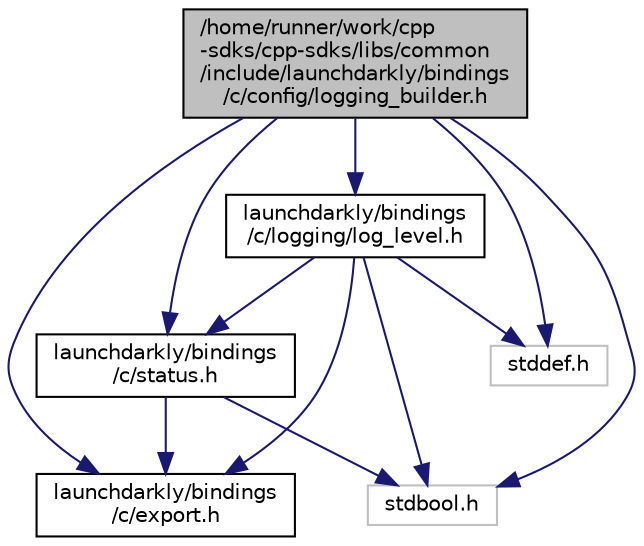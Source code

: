 digraph "/home/runner/work/cpp-sdks/cpp-sdks/libs/common/include/launchdarkly/bindings/c/config/logging_builder.h"
{
 // LATEX_PDF_SIZE
  edge [fontname="Helvetica",fontsize="10",labelfontname="Helvetica",labelfontsize="10"];
  node [fontname="Helvetica",fontsize="10",shape=record];
  Node1 [label="/home/runner/work/cpp\l-sdks/cpp-sdks/libs/common\l/include/launchdarkly/bindings\l/c/config/logging_builder.h",height=0.2,width=0.4,color="black", fillcolor="grey75", style="filled", fontcolor="black",tooltip=" "];
  Node1 -> Node2 [color="midnightblue",fontsize="10",style="solid"];
  Node2 [label="launchdarkly/bindings\l/c/logging/log_level.h",height=0.2,width=0.4,color="black", fillcolor="white", style="filled",URL="$log__level_8h.html",tooltip=" "];
  Node2 -> Node3 [color="midnightblue",fontsize="10",style="solid"];
  Node3 [label="launchdarkly/bindings\l/c/export.h",height=0.2,width=0.4,color="black", fillcolor="white", style="filled",URL="$export_8h_source.html",tooltip=" "];
  Node2 -> Node4 [color="midnightblue",fontsize="10",style="solid"];
  Node4 [label="launchdarkly/bindings\l/c/status.h",height=0.2,width=0.4,color="black", fillcolor="white", style="filled",URL="$status_8h.html",tooltip=" "];
  Node4 -> Node3 [color="midnightblue",fontsize="10",style="solid"];
  Node4 -> Node5 [color="midnightblue",fontsize="10",style="solid"];
  Node5 [label="stdbool.h",height=0.2,width=0.4,color="grey75", fillcolor="white", style="filled",tooltip=" "];
  Node2 -> Node5 [color="midnightblue",fontsize="10",style="solid"];
  Node2 -> Node6 [color="midnightblue",fontsize="10",style="solid"];
  Node6 [label="stddef.h",height=0.2,width=0.4,color="grey75", fillcolor="white", style="filled",tooltip=" "];
  Node1 -> Node3 [color="midnightblue",fontsize="10",style="solid"];
  Node1 -> Node4 [color="midnightblue",fontsize="10",style="solid"];
  Node1 -> Node5 [color="midnightblue",fontsize="10",style="solid"];
  Node1 -> Node6 [color="midnightblue",fontsize="10",style="solid"];
}
